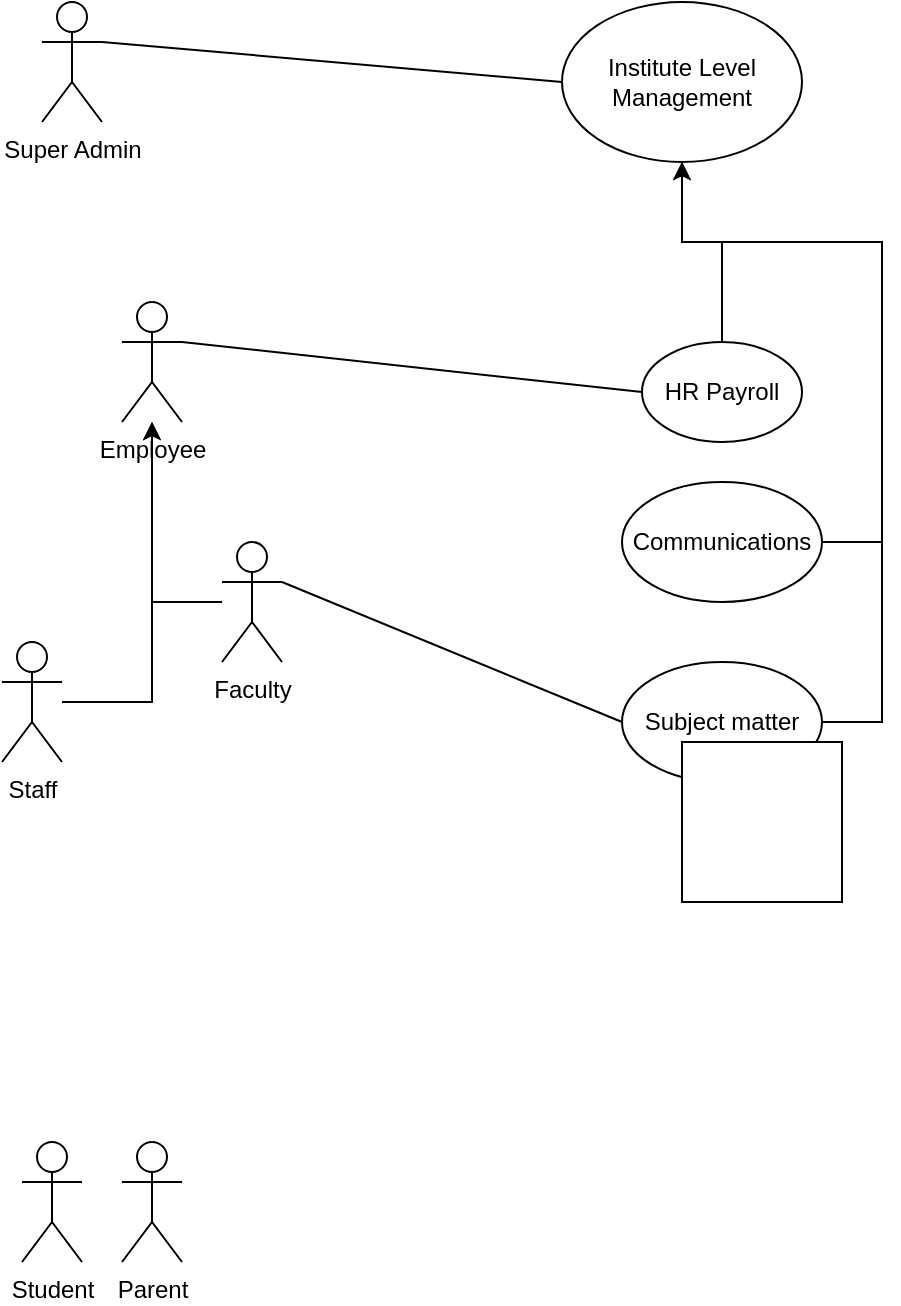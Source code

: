 <mxfile version="28.1.2">
  <diagram name="Page-1" id="u1YwF5gIARL7UAbkg5wj">
    <mxGraphModel dx="1425" dy="919" grid="1" gridSize="10" guides="1" tooltips="1" connect="1" arrows="1" fold="1" page="1" pageScale="1" pageWidth="850" pageHeight="1100" math="0" shadow="0">
      <root>
        <mxCell id="0" />
        <mxCell id="1" parent="0" />
        <mxCell id="ZdCM_eY7NvL7YCv6Zc3t-2" value="&lt;div&gt;Super Admin&lt;/div&gt;" style="shape=umlActor;verticalLabelPosition=bottom;verticalAlign=top;html=1;outlineConnect=0;" parent="1" vertex="1">
          <mxGeometry x="70" y="60" width="30" height="60" as="geometry" />
        </mxCell>
        <mxCell id="CgEE7nKXYf7efSVyKvS5-13" style="edgeStyle=orthogonalEdgeStyle;rounded=0;orthogonalLoop=1;jettySize=auto;html=1;entryX=0.5;entryY=1;entryDx=0;entryDy=0;" edge="1" parent="1" source="ZdCM_eY7NvL7YCv6Zc3t-7" target="CgEE7nKXYf7efSVyKvS5-10">
          <mxGeometry relative="1" as="geometry">
            <Array as="points">
              <mxPoint x="410" y="180" />
              <mxPoint x="390" y="180" />
            </Array>
          </mxGeometry>
        </mxCell>
        <mxCell id="ZdCM_eY7NvL7YCv6Zc3t-7" value="HR Payroll" style="ellipse;whiteSpace=wrap;html=1;" parent="1" vertex="1">
          <mxGeometry x="370" y="230" width="80" height="50" as="geometry" />
        </mxCell>
        <mxCell id="CgEE7nKXYf7efSVyKvS5-5" style="edgeStyle=orthogonalEdgeStyle;rounded=0;orthogonalLoop=1;jettySize=auto;html=1;" edge="1" parent="1" source="ZdCM_eY7NvL7YCv6Zc3t-8" target="CgEE7nKXYf7efSVyKvS5-3">
          <mxGeometry relative="1" as="geometry" />
        </mxCell>
        <mxCell id="ZdCM_eY7NvL7YCv6Zc3t-8" value="&lt;div&gt;Faculty&lt;/div&gt;" style="shape=umlActor;verticalLabelPosition=bottom;verticalAlign=top;html=1;outlineConnect=0;" parent="1" vertex="1">
          <mxGeometry x="160" y="330" width="30" height="60" as="geometry" />
        </mxCell>
        <mxCell id="ZdCM_eY7NvL7YCv6Zc3t-9" value="Parent" style="shape=umlActor;verticalLabelPosition=bottom;verticalAlign=top;html=1;outlineConnect=0;" parent="1" vertex="1">
          <mxGeometry x="110" y="630" width="30" height="60" as="geometry" />
        </mxCell>
        <mxCell id="ZdCM_eY7NvL7YCv6Zc3t-12" value="Student" style="shape=umlActor;verticalLabelPosition=bottom;verticalAlign=top;html=1;outlineConnect=0;" parent="1" vertex="1">
          <mxGeometry x="60" y="630" width="30" height="60" as="geometry" />
        </mxCell>
        <mxCell id="CgEE7nKXYf7efSVyKvS5-4" value="" style="edgeStyle=orthogonalEdgeStyle;rounded=0;orthogonalLoop=1;jettySize=auto;html=1;" edge="1" parent="1" source="ZdCM_eY7NvL7YCv6Zc3t-13" target="CgEE7nKXYf7efSVyKvS5-3">
          <mxGeometry relative="1" as="geometry" />
        </mxCell>
        <mxCell id="ZdCM_eY7NvL7YCv6Zc3t-13" value="Staff" style="shape=umlActor;verticalLabelPosition=bottom;verticalAlign=top;html=1;outlineConnect=0;" parent="1" vertex="1">
          <mxGeometry x="50" y="380" width="30" height="60" as="geometry" />
        </mxCell>
        <mxCell id="CgEE7nKXYf7efSVyKvS5-3" value="Employee" style="shape=umlActor;verticalLabelPosition=bottom;verticalAlign=top;html=1;outlineConnect=0;" vertex="1" parent="1">
          <mxGeometry x="110" y="210" width="30" height="60" as="geometry" />
        </mxCell>
        <mxCell id="CgEE7nKXYf7efSVyKvS5-7" value="" style="endArrow=none;html=1;rounded=0;entryX=0;entryY=0.5;entryDx=0;entryDy=0;exitX=1;exitY=0.333;exitDx=0;exitDy=0;exitPerimeter=0;" edge="1" parent="1" source="CgEE7nKXYf7efSVyKvS5-3" target="ZdCM_eY7NvL7YCv6Zc3t-7">
          <mxGeometry width="50" height="50" relative="1" as="geometry">
            <mxPoint x="230" y="300" as="sourcePoint" />
            <mxPoint x="280" y="250" as="targetPoint" />
          </mxGeometry>
        </mxCell>
        <mxCell id="CgEE7nKXYf7efSVyKvS5-14" style="edgeStyle=orthogonalEdgeStyle;rounded=0;orthogonalLoop=1;jettySize=auto;html=1;" edge="1" parent="1" source="CgEE7nKXYf7efSVyKvS5-8">
          <mxGeometry relative="1" as="geometry">
            <mxPoint x="390" y="130" as="targetPoint" />
            <Array as="points">
              <mxPoint x="490" y="420" />
              <mxPoint x="490" y="180" />
              <mxPoint x="390" y="180" />
            </Array>
          </mxGeometry>
        </mxCell>
        <mxCell id="CgEE7nKXYf7efSVyKvS5-8" value="Subject matter" style="ellipse;whiteSpace=wrap;html=1;" vertex="1" parent="1">
          <mxGeometry x="360" y="390" width="100" height="60" as="geometry" />
        </mxCell>
        <mxCell id="CgEE7nKXYf7efSVyKvS5-9" value="" style="endArrow=none;html=1;rounded=0;entryX=0;entryY=0.5;entryDx=0;entryDy=0;exitX=1;exitY=0.333;exitDx=0;exitDy=0;exitPerimeter=0;" edge="1" parent="1" source="ZdCM_eY7NvL7YCv6Zc3t-8" target="CgEE7nKXYf7efSVyKvS5-8">
          <mxGeometry width="50" height="50" relative="1" as="geometry">
            <mxPoint x="400" y="490" as="sourcePoint" />
            <mxPoint x="450" y="440" as="targetPoint" />
          </mxGeometry>
        </mxCell>
        <mxCell id="CgEE7nKXYf7efSVyKvS5-10" value="Institute Level Management" style="ellipse;whiteSpace=wrap;html=1;" vertex="1" parent="1">
          <mxGeometry x="330" y="60" width="120" height="80" as="geometry" />
        </mxCell>
        <mxCell id="CgEE7nKXYf7efSVyKvS5-12" value="" style="endArrow=none;html=1;rounded=0;entryX=0;entryY=0.5;entryDx=0;entryDy=0;exitX=1;exitY=0.333;exitDx=0;exitDy=0;exitPerimeter=0;" edge="1" parent="1" source="ZdCM_eY7NvL7YCv6Zc3t-2" target="CgEE7nKXYf7efSVyKvS5-10">
          <mxGeometry width="50" height="50" relative="1" as="geometry">
            <mxPoint x="240" y="125" as="sourcePoint" />
            <mxPoint x="290" y="75" as="targetPoint" />
          </mxGeometry>
        </mxCell>
        <mxCell id="CgEE7nKXYf7efSVyKvS5-16" style="edgeStyle=orthogonalEdgeStyle;rounded=0;orthogonalLoop=1;jettySize=auto;html=1;" edge="1" parent="1" source="CgEE7nKXYf7efSVyKvS5-15" target="CgEE7nKXYf7efSVyKvS5-10">
          <mxGeometry relative="1" as="geometry">
            <Array as="points">
              <mxPoint x="490" y="330" />
              <mxPoint x="490" y="180" />
              <mxPoint x="390" y="180" />
            </Array>
          </mxGeometry>
        </mxCell>
        <mxCell id="CgEE7nKXYf7efSVyKvS5-15" value="Communications" style="ellipse;whiteSpace=wrap;html=1;" vertex="1" parent="1">
          <mxGeometry x="360" y="300" width="100" height="60" as="geometry" />
        </mxCell>
        <mxCell id="CgEE7nKXYf7efSVyKvS5-17" value="" style="whiteSpace=wrap;html=1;aspect=fixed;" vertex="1" parent="1">
          <mxGeometry x="390" y="430" width="80" height="80" as="geometry" />
        </mxCell>
      </root>
    </mxGraphModel>
  </diagram>
</mxfile>
